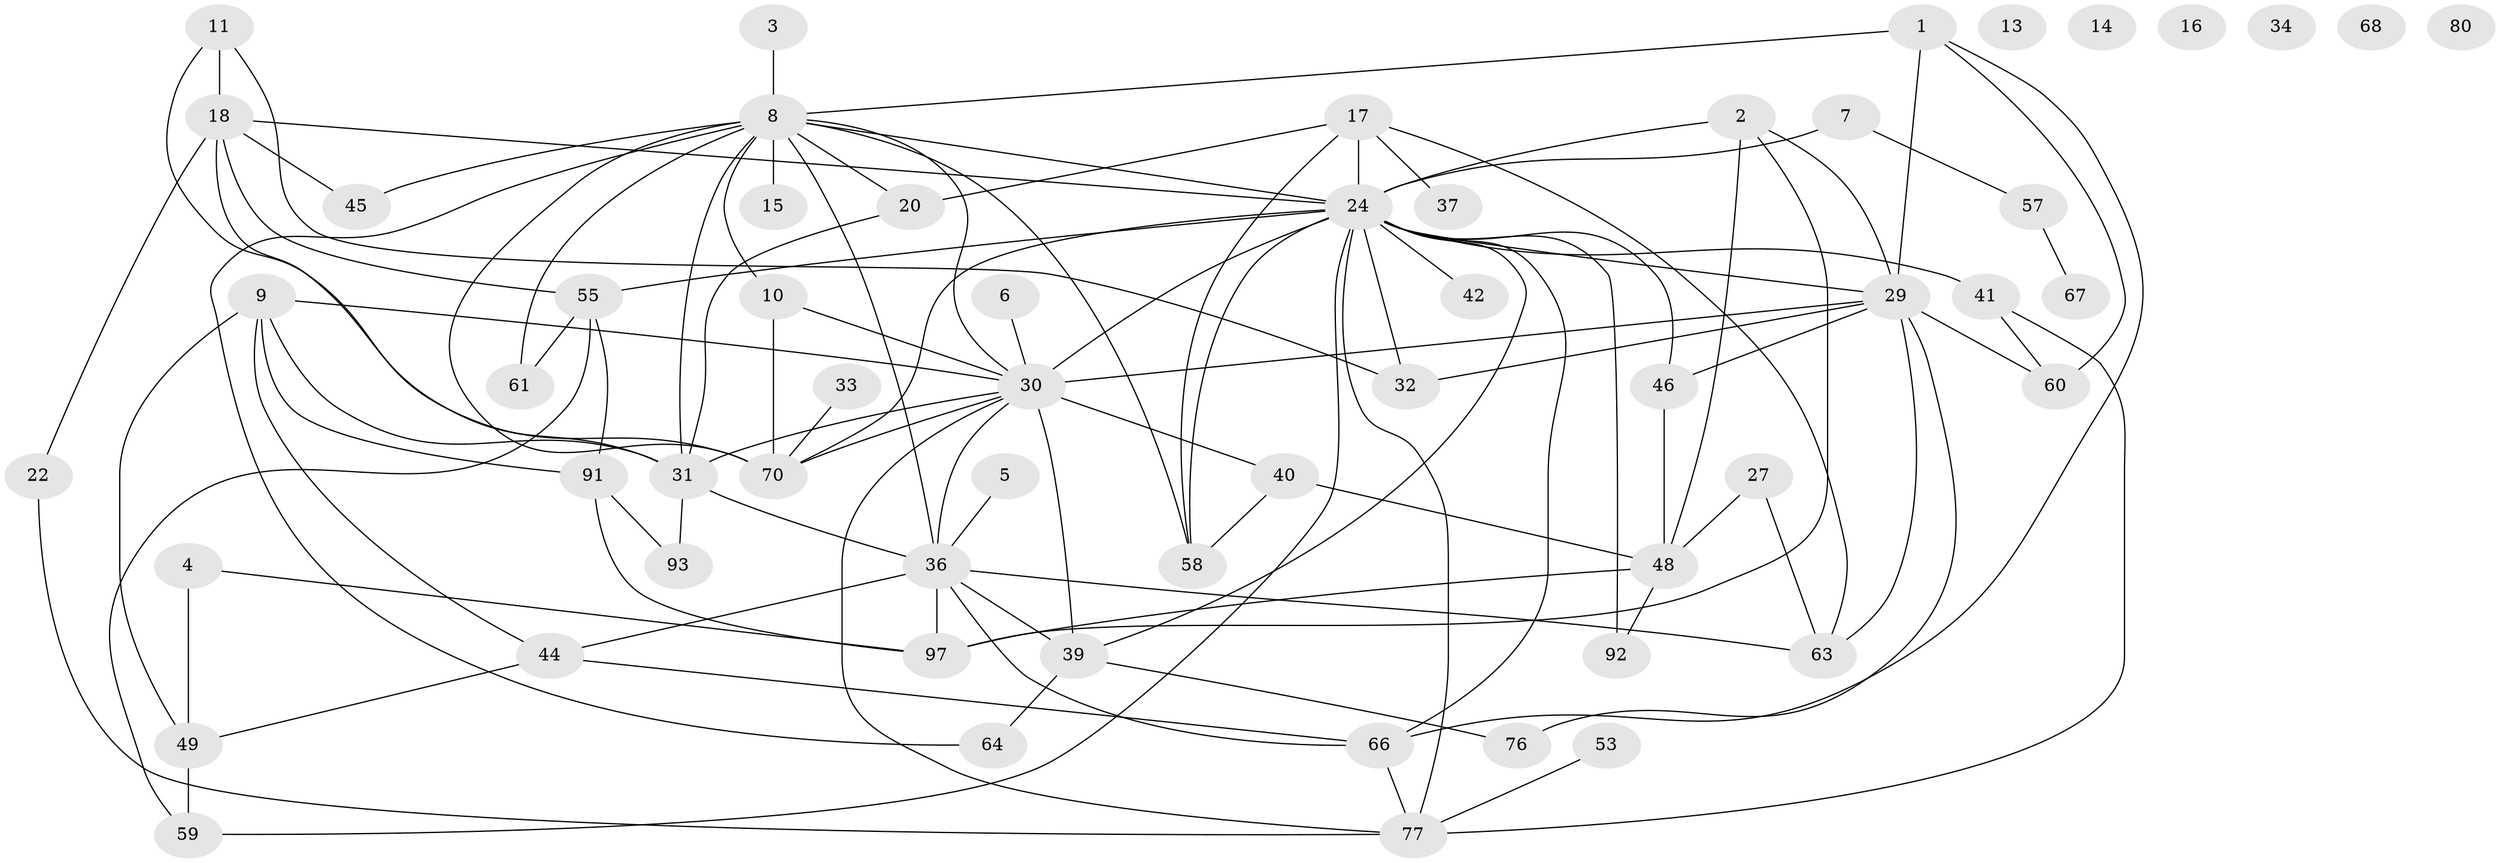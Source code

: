 // original degree distribution, {4: 0.21551724137931033, 1: 0.12931034482758622, 2: 0.20689655172413793, 3: 0.2413793103448276, 0: 0.05172413793103448, 5: 0.07758620689655173, 7: 0.034482758620689655, 8: 0.017241379310344827, 6: 0.02586206896551724}
// Generated by graph-tools (version 1.1) at 2025/16/03/04/25 18:16:37]
// undirected, 58 vertices, 105 edges
graph export_dot {
graph [start="1"]
  node [color=gray90,style=filled];
  1 [super="+65+108"];
  2 [super="+86"];
  3;
  4;
  5;
  6 [super="+50"];
  7 [super="+12"];
  8 [super="+51+19"];
  9 [super="+101"];
  10;
  11 [super="+28"];
  13;
  14;
  15;
  16;
  17 [super="+21+35"];
  18 [super="+85+52"];
  20;
  22;
  24 [super="+25+43+88+26"];
  27;
  29 [super="+79+72+62"];
  30 [super="+56"];
  31 [super="+87+84"];
  32;
  33;
  34;
  36 [super="+54+105"];
  37;
  39 [super="+69"];
  40;
  41;
  42;
  44;
  45 [super="+47"];
  46;
  48;
  49 [super="+103+83"];
  53;
  55 [super="+74"];
  57;
  58 [super="+71"];
  59 [super="+112"];
  60;
  61;
  63;
  64;
  66;
  67;
  68;
  70 [super="+90+95+82"];
  76;
  77 [super="+81"];
  80;
  91 [super="+111"];
  92 [super="+104+99"];
  93;
  97;
  1 -- 29;
  1 -- 8 [weight=2];
  1 -- 66;
  1 -- 60;
  2 -- 48;
  2 -- 97;
  2 -- 29;
  2 -- 24;
  3 -- 8;
  4 -- 97;
  4 -- 49;
  5 -- 36;
  6 -- 30;
  7 -- 57;
  7 -- 24;
  8 -- 61 [weight=3];
  8 -- 45;
  8 -- 15;
  8 -- 64;
  8 -- 36;
  8 -- 70;
  8 -- 10;
  8 -- 20;
  8 -- 58;
  8 -- 24 [weight=2];
  8 -- 31;
  8 -- 30;
  9 -- 44;
  9 -- 31;
  9 -- 49;
  9 -- 91;
  9 -- 30;
  10 -- 70;
  10 -- 30;
  11 -- 32;
  11 -- 70;
  11 -- 18;
  17 -- 20;
  17 -- 63;
  17 -- 37;
  17 -- 24 [weight=3];
  17 -- 58;
  18 -- 55;
  18 -- 45;
  18 -- 22;
  18 -- 24 [weight=2];
  18 -- 31;
  20 -- 31;
  22 -- 77;
  24 -- 59;
  24 -- 77;
  24 -- 55;
  24 -- 39;
  24 -- 92 [weight=2];
  24 -- 66;
  24 -- 70 [weight=2];
  24 -- 30 [weight=2];
  24 -- 32;
  24 -- 41;
  24 -- 42;
  24 -- 46;
  24 -- 58;
  24 -- 29 [weight=3];
  27 -- 48;
  27 -- 63;
  29 -- 32;
  29 -- 60;
  29 -- 63;
  29 -- 76;
  29 -- 46;
  29 -- 30;
  30 -- 36;
  30 -- 39;
  30 -- 40;
  30 -- 70 [weight=2];
  30 -- 77;
  30 -- 31;
  31 -- 93;
  31 -- 36;
  33 -- 70;
  36 -- 39;
  36 -- 44;
  36 -- 97;
  36 -- 66;
  36 -- 63;
  39 -- 64;
  39 -- 76;
  40 -- 48;
  40 -- 58;
  41 -- 60;
  41 -- 77;
  44 -- 66;
  44 -- 49;
  46 -- 48;
  48 -- 97;
  48 -- 92;
  49 -- 59;
  53 -- 77;
  55 -- 61;
  55 -- 91;
  55 -- 59;
  57 -- 67;
  66 -- 77;
  91 -- 93;
  91 -- 97;
}
